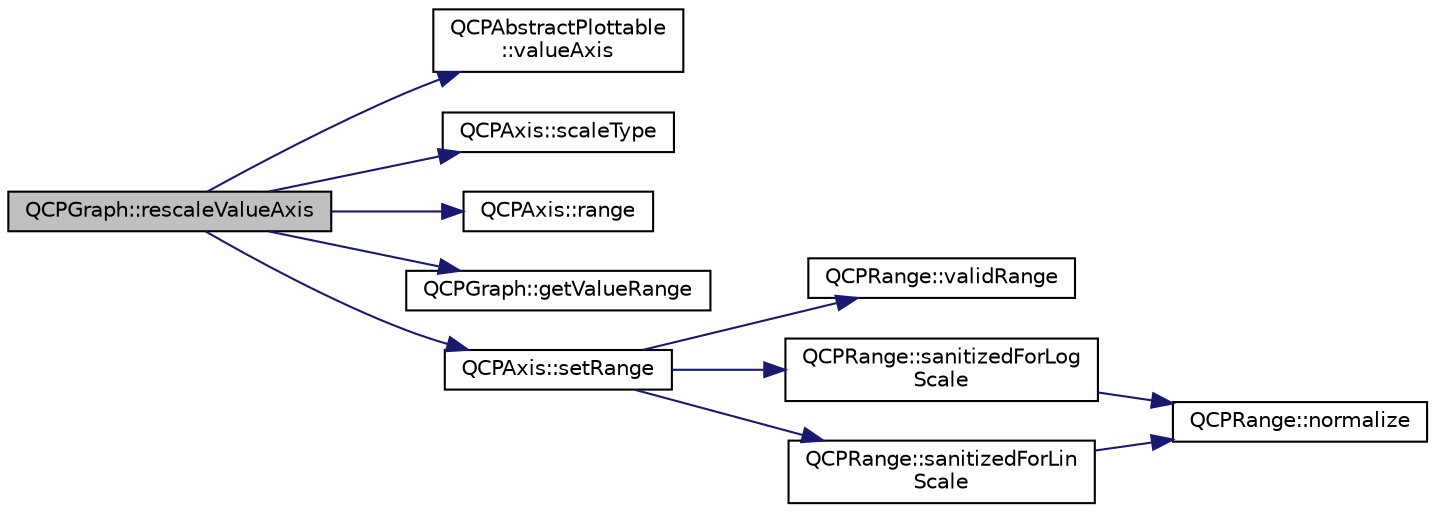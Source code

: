 digraph "QCPGraph::rescaleValueAxis"
{
  edge [fontname="Helvetica",fontsize="10",labelfontname="Helvetica",labelfontsize="10"];
  node [fontname="Helvetica",fontsize="10",shape=record];
  rankdir="LR";
  Node659 [label="QCPGraph::rescaleValueAxis",height=0.2,width=0.4,color="black", fillcolor="grey75", style="filled", fontcolor="black"];
  Node659 -> Node660 [color="midnightblue",fontsize="10",style="solid",fontname="Helvetica"];
  Node660 [label="QCPAbstractPlottable\l::valueAxis",height=0.2,width=0.4,color="black", fillcolor="white", style="filled",URL="$class_q_c_p_abstract_plottable.html#af47809a644a68ffd955fb30b01fb4f2f"];
  Node659 -> Node661 [color="midnightblue",fontsize="10",style="solid",fontname="Helvetica"];
  Node661 [label="QCPAxis::scaleType",height=0.2,width=0.4,color="black", fillcolor="white", style="filled",URL="$class_q_c_p_axis.html#ad23e9ad97b44e9aeaf4fab8904280098"];
  Node659 -> Node662 [color="midnightblue",fontsize="10",style="solid",fontname="Helvetica"];
  Node662 [label="QCPAxis::range",height=0.2,width=0.4,color="black", fillcolor="white", style="filled",URL="$class_q_c_p_axis.html#ac4058855a81f1a883cf2e754f6a6acb1"];
  Node659 -> Node663 [color="midnightblue",fontsize="10",style="solid",fontname="Helvetica"];
  Node663 [label="QCPGraph::getValueRange",height=0.2,width=0.4,color="black", fillcolor="white", style="filled",URL="$class_q_c_p_graph.html#ac205efd80b4a70d67b163429dc6cba8d"];
  Node659 -> Node664 [color="midnightblue",fontsize="10",style="solid",fontname="Helvetica"];
  Node664 [label="QCPAxis::setRange",height=0.2,width=0.4,color="black", fillcolor="white", style="filled",URL="$class_q_c_p_axis.html#aebdfea5d44c3a0ad2b4700cd4d25b641"];
  Node664 -> Node665 [color="midnightblue",fontsize="10",style="solid",fontname="Helvetica"];
  Node665 [label="QCPRange::validRange",height=0.2,width=0.4,color="black", fillcolor="white", style="filled",URL="$class_q_c_p_range.html#ab38bd4841c77c7bb86c9eea0f142dcc0"];
  Node664 -> Node666 [color="midnightblue",fontsize="10",style="solid",fontname="Helvetica"];
  Node666 [label="QCPRange::sanitizedForLog\lScale",height=0.2,width=0.4,color="black", fillcolor="white", style="filled",URL="$class_q_c_p_range.html#a3d66288d66e1d6df3636075eb42502ee"];
  Node666 -> Node667 [color="midnightblue",fontsize="10",style="solid",fontname="Helvetica"];
  Node667 [label="QCPRange::normalize",height=0.2,width=0.4,color="black", fillcolor="white", style="filled",URL="$class_q_c_p_range.html#af914a7740269b0604d0827c634a878a9"];
  Node664 -> Node668 [color="midnightblue",fontsize="10",style="solid",fontname="Helvetica"];
  Node668 [label="QCPRange::sanitizedForLin\lScale",height=0.2,width=0.4,color="black", fillcolor="white", style="filled",URL="$class_q_c_p_range.html#a808751fdd9b17ef52327ba011df2e5f1"];
  Node668 -> Node667 [color="midnightblue",fontsize="10",style="solid",fontname="Helvetica"];
}
